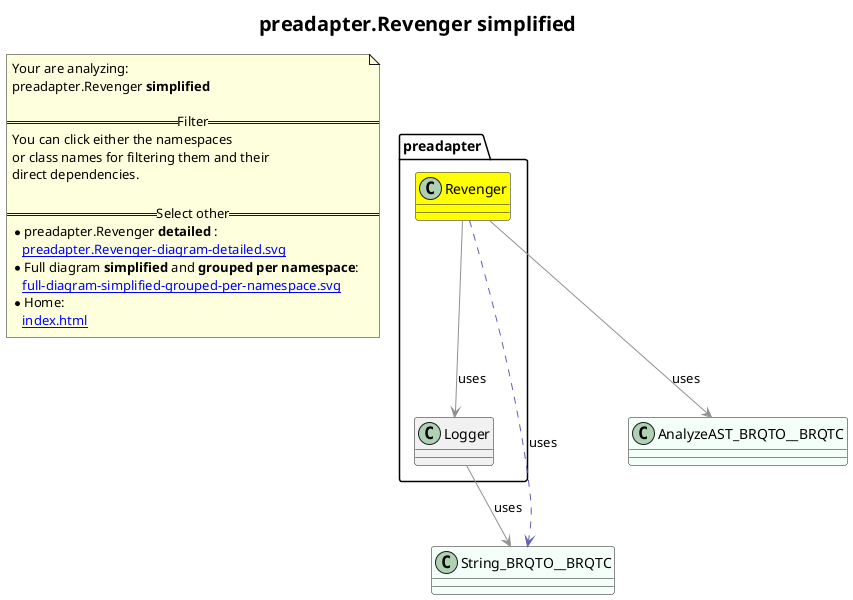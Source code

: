 @startuml
title <size:20>preadapter.Revenger **simplified** </size>
note "Your are analyzing:\npreadapter.Revenger **simplified** \n\n==Filter==\nYou can click either the namespaces \nor class names for filtering them and their\ndirect dependencies.\n\n==Select other==\n* preadapter.Revenger **detailed** :\n   [[preadapter.Revenger-diagram-detailed.svg]]\n* Full diagram **simplified** and **grouped per namespace**:\n   [[full-diagram-simplified-grouped-per-namespace.svg]]\n* Home:\n   [[index.html]]" as FloatingNote
class String_BRQTO__BRQTC [[String_BRQTO__BRQTC-diagram-simplified.svg]] #MintCream {
}
class AnalyzeAST_BRQTO__BRQTC [[AnalyzeAST_BRQTO__BRQTC-diagram-simplified.svg]] #MintCream {
}
class preadapter.Revenger [[preadapter.Revenger-diagram-simplified.svg]] #yellow {
}
class preadapter.Logger [[preadapter.Logger-diagram-simplified.svg]]  {
}
 ' *************************************** 
 ' *************************************** 
 ' *************************************** 
' Class relations extracted from namespace:
' 
' Class relations extracted from namespace:
' preadapter
preadapter.Revenger .[#6060BB].> String_BRQTO__BRQTC  : uses 
preadapter.Revenger -[#909090]-> preadapter.Logger  : uses 
preadapter.Revenger -[#909090]-> AnalyzeAST_BRQTO__BRQTC  : uses 
preadapter.Logger -[#909090]-> String_BRQTO__BRQTC  : uses 
@enduml